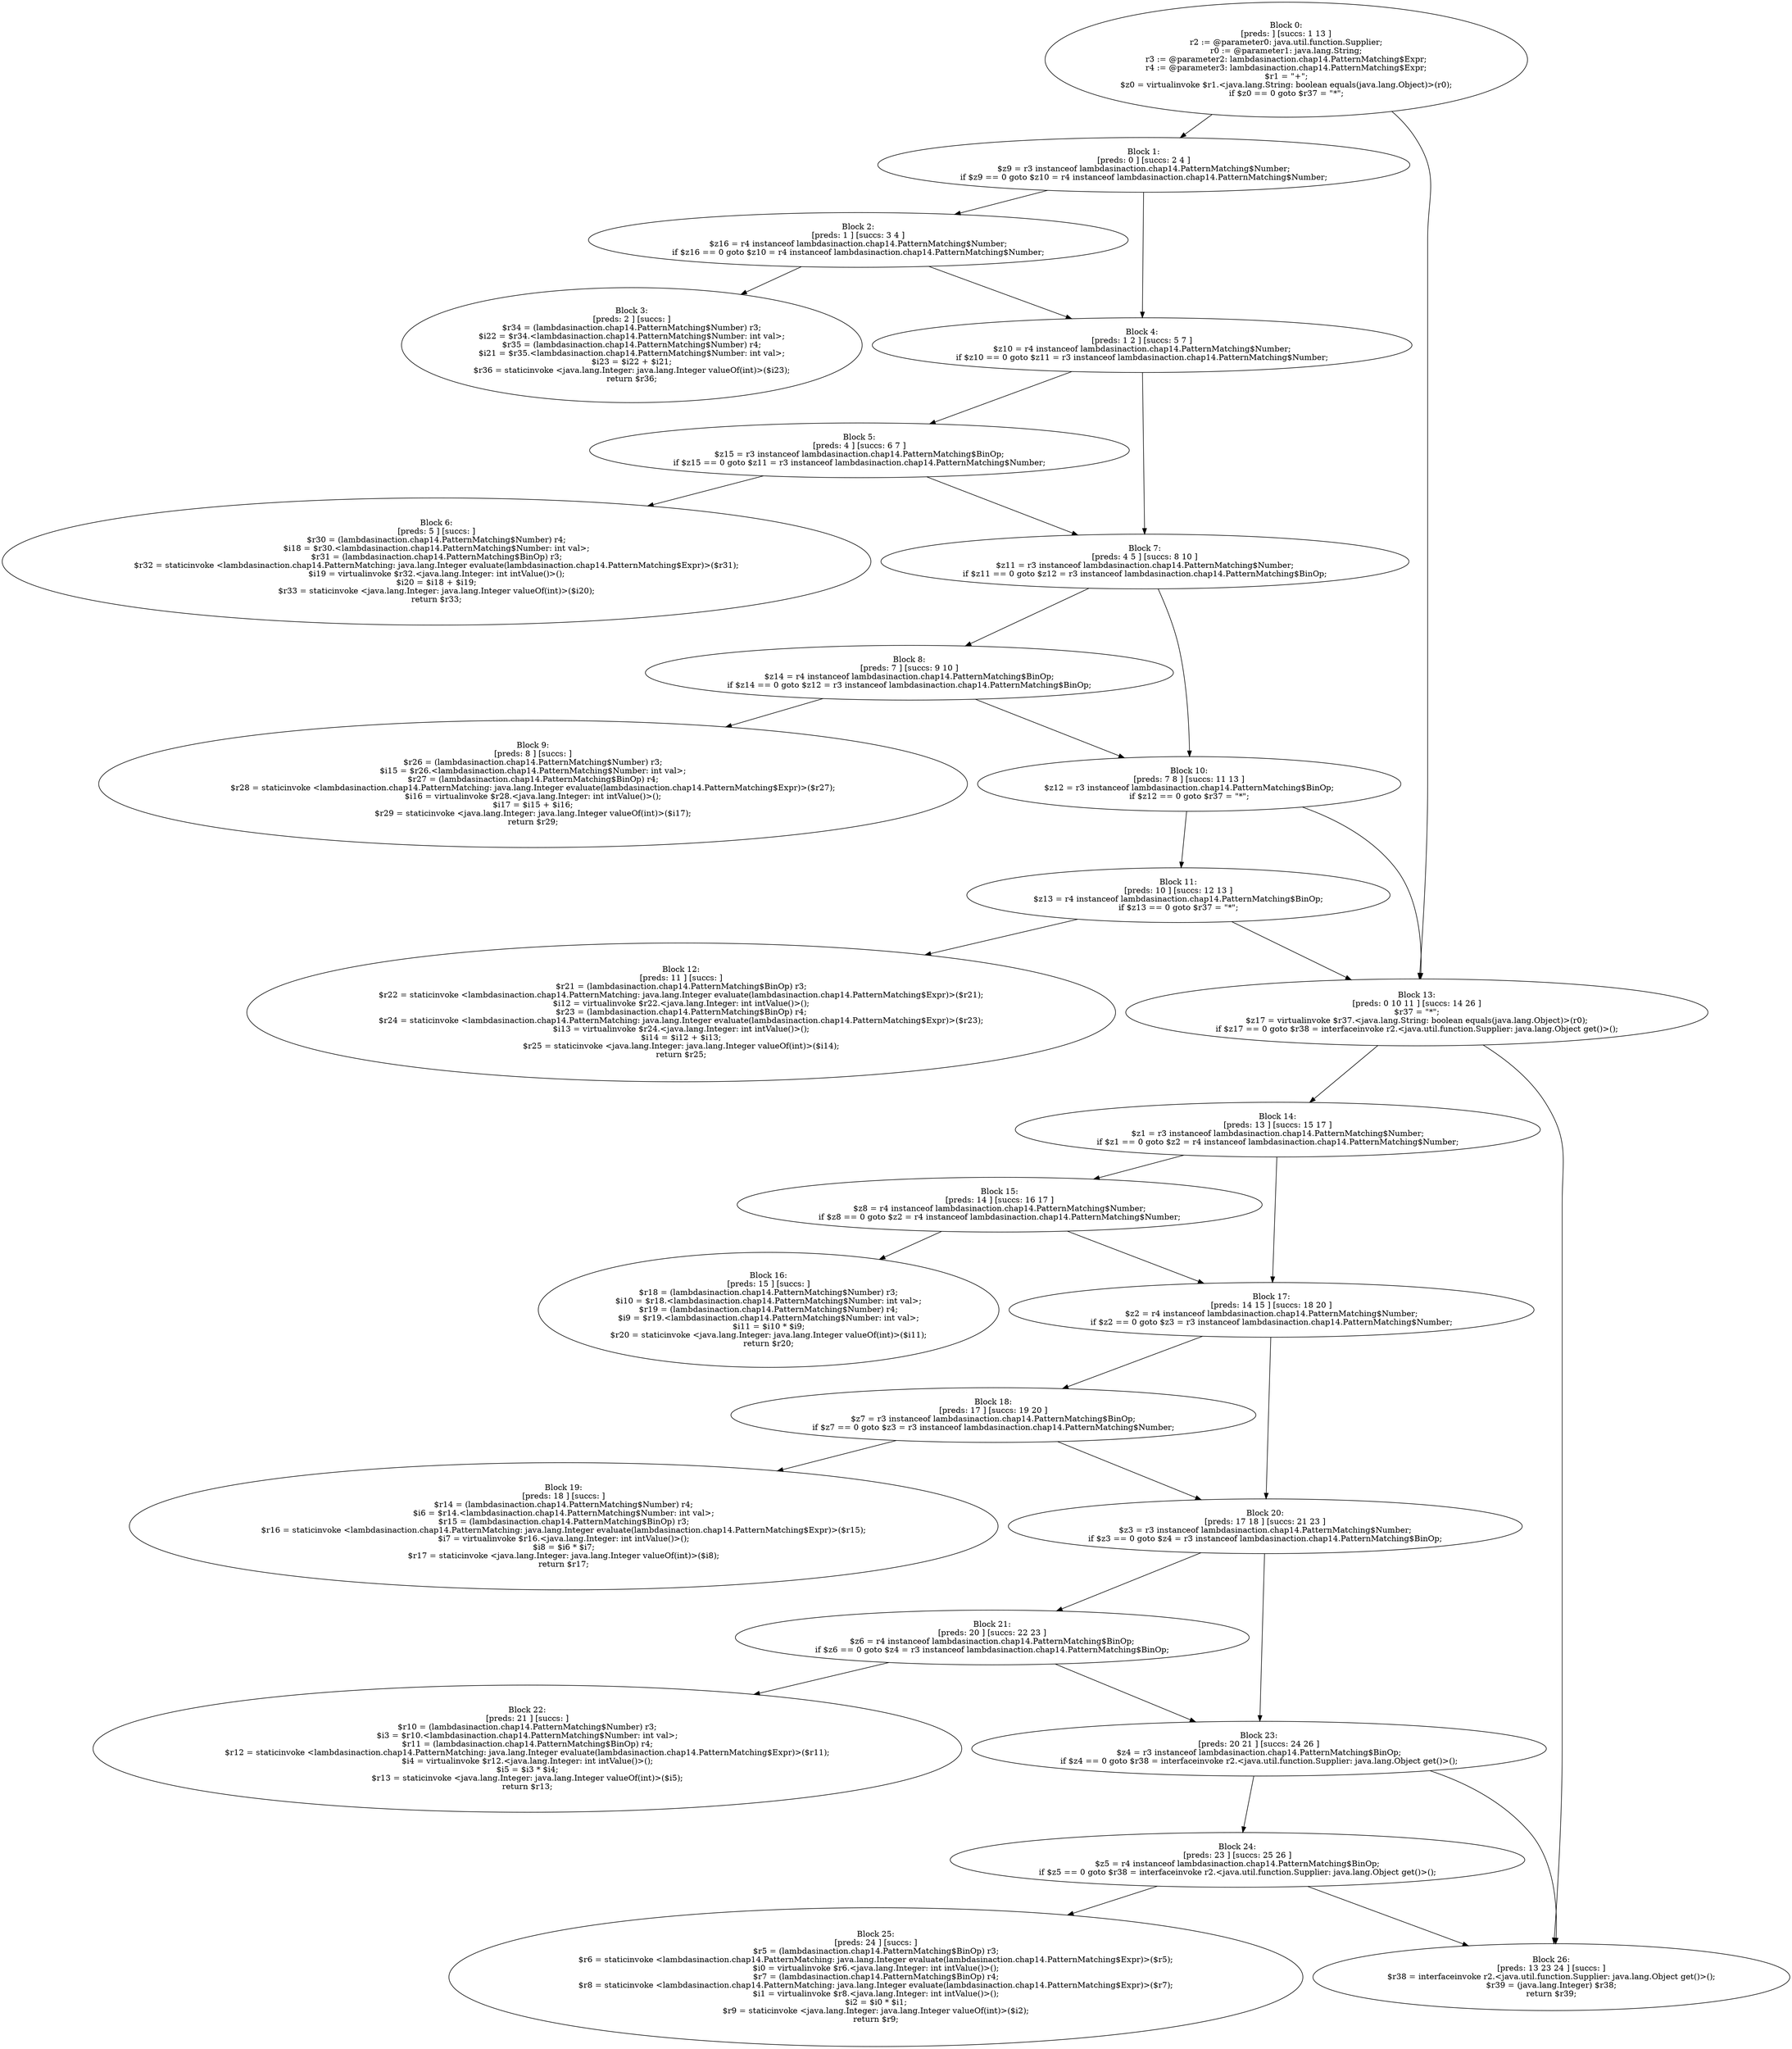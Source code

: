 digraph "unitGraph" {
    "Block 0:
[preds: ] [succs: 1 13 ]
r2 := @parameter0: java.util.function.Supplier;
r0 := @parameter1: java.lang.String;
r3 := @parameter2: lambdasinaction.chap14.PatternMatching$Expr;
r4 := @parameter3: lambdasinaction.chap14.PatternMatching$Expr;
$r1 = \"+\";
$z0 = virtualinvoke $r1.<java.lang.String: boolean equals(java.lang.Object)>(r0);
if $z0 == 0 goto $r37 = \"*\";
"
    "Block 1:
[preds: 0 ] [succs: 2 4 ]
$z9 = r3 instanceof lambdasinaction.chap14.PatternMatching$Number;
if $z9 == 0 goto $z10 = r4 instanceof lambdasinaction.chap14.PatternMatching$Number;
"
    "Block 2:
[preds: 1 ] [succs: 3 4 ]
$z16 = r4 instanceof lambdasinaction.chap14.PatternMatching$Number;
if $z16 == 0 goto $z10 = r4 instanceof lambdasinaction.chap14.PatternMatching$Number;
"
    "Block 3:
[preds: 2 ] [succs: ]
$r34 = (lambdasinaction.chap14.PatternMatching$Number) r3;
$i22 = $r34.<lambdasinaction.chap14.PatternMatching$Number: int val>;
$r35 = (lambdasinaction.chap14.PatternMatching$Number) r4;
$i21 = $r35.<lambdasinaction.chap14.PatternMatching$Number: int val>;
$i23 = $i22 + $i21;
$r36 = staticinvoke <java.lang.Integer: java.lang.Integer valueOf(int)>($i23);
return $r36;
"
    "Block 4:
[preds: 1 2 ] [succs: 5 7 ]
$z10 = r4 instanceof lambdasinaction.chap14.PatternMatching$Number;
if $z10 == 0 goto $z11 = r3 instanceof lambdasinaction.chap14.PatternMatching$Number;
"
    "Block 5:
[preds: 4 ] [succs: 6 7 ]
$z15 = r3 instanceof lambdasinaction.chap14.PatternMatching$BinOp;
if $z15 == 0 goto $z11 = r3 instanceof lambdasinaction.chap14.PatternMatching$Number;
"
    "Block 6:
[preds: 5 ] [succs: ]
$r30 = (lambdasinaction.chap14.PatternMatching$Number) r4;
$i18 = $r30.<lambdasinaction.chap14.PatternMatching$Number: int val>;
$r31 = (lambdasinaction.chap14.PatternMatching$BinOp) r3;
$r32 = staticinvoke <lambdasinaction.chap14.PatternMatching: java.lang.Integer evaluate(lambdasinaction.chap14.PatternMatching$Expr)>($r31);
$i19 = virtualinvoke $r32.<java.lang.Integer: int intValue()>();
$i20 = $i18 + $i19;
$r33 = staticinvoke <java.lang.Integer: java.lang.Integer valueOf(int)>($i20);
return $r33;
"
    "Block 7:
[preds: 4 5 ] [succs: 8 10 ]
$z11 = r3 instanceof lambdasinaction.chap14.PatternMatching$Number;
if $z11 == 0 goto $z12 = r3 instanceof lambdasinaction.chap14.PatternMatching$BinOp;
"
    "Block 8:
[preds: 7 ] [succs: 9 10 ]
$z14 = r4 instanceof lambdasinaction.chap14.PatternMatching$BinOp;
if $z14 == 0 goto $z12 = r3 instanceof lambdasinaction.chap14.PatternMatching$BinOp;
"
    "Block 9:
[preds: 8 ] [succs: ]
$r26 = (lambdasinaction.chap14.PatternMatching$Number) r3;
$i15 = $r26.<lambdasinaction.chap14.PatternMatching$Number: int val>;
$r27 = (lambdasinaction.chap14.PatternMatching$BinOp) r4;
$r28 = staticinvoke <lambdasinaction.chap14.PatternMatching: java.lang.Integer evaluate(lambdasinaction.chap14.PatternMatching$Expr)>($r27);
$i16 = virtualinvoke $r28.<java.lang.Integer: int intValue()>();
$i17 = $i15 + $i16;
$r29 = staticinvoke <java.lang.Integer: java.lang.Integer valueOf(int)>($i17);
return $r29;
"
    "Block 10:
[preds: 7 8 ] [succs: 11 13 ]
$z12 = r3 instanceof lambdasinaction.chap14.PatternMatching$BinOp;
if $z12 == 0 goto $r37 = \"*\";
"
    "Block 11:
[preds: 10 ] [succs: 12 13 ]
$z13 = r4 instanceof lambdasinaction.chap14.PatternMatching$BinOp;
if $z13 == 0 goto $r37 = \"*\";
"
    "Block 12:
[preds: 11 ] [succs: ]
$r21 = (lambdasinaction.chap14.PatternMatching$BinOp) r3;
$r22 = staticinvoke <lambdasinaction.chap14.PatternMatching: java.lang.Integer evaluate(lambdasinaction.chap14.PatternMatching$Expr)>($r21);
$i12 = virtualinvoke $r22.<java.lang.Integer: int intValue()>();
$r23 = (lambdasinaction.chap14.PatternMatching$BinOp) r4;
$r24 = staticinvoke <lambdasinaction.chap14.PatternMatching: java.lang.Integer evaluate(lambdasinaction.chap14.PatternMatching$Expr)>($r23);
$i13 = virtualinvoke $r24.<java.lang.Integer: int intValue()>();
$i14 = $i12 + $i13;
$r25 = staticinvoke <java.lang.Integer: java.lang.Integer valueOf(int)>($i14);
return $r25;
"
    "Block 13:
[preds: 0 10 11 ] [succs: 14 26 ]
$r37 = \"*\";
$z17 = virtualinvoke $r37.<java.lang.String: boolean equals(java.lang.Object)>(r0);
if $z17 == 0 goto $r38 = interfaceinvoke r2.<java.util.function.Supplier: java.lang.Object get()>();
"
    "Block 14:
[preds: 13 ] [succs: 15 17 ]
$z1 = r3 instanceof lambdasinaction.chap14.PatternMatching$Number;
if $z1 == 0 goto $z2 = r4 instanceof lambdasinaction.chap14.PatternMatching$Number;
"
    "Block 15:
[preds: 14 ] [succs: 16 17 ]
$z8 = r4 instanceof lambdasinaction.chap14.PatternMatching$Number;
if $z8 == 0 goto $z2 = r4 instanceof lambdasinaction.chap14.PatternMatching$Number;
"
    "Block 16:
[preds: 15 ] [succs: ]
$r18 = (lambdasinaction.chap14.PatternMatching$Number) r3;
$i10 = $r18.<lambdasinaction.chap14.PatternMatching$Number: int val>;
$r19 = (lambdasinaction.chap14.PatternMatching$Number) r4;
$i9 = $r19.<lambdasinaction.chap14.PatternMatching$Number: int val>;
$i11 = $i10 * $i9;
$r20 = staticinvoke <java.lang.Integer: java.lang.Integer valueOf(int)>($i11);
return $r20;
"
    "Block 17:
[preds: 14 15 ] [succs: 18 20 ]
$z2 = r4 instanceof lambdasinaction.chap14.PatternMatching$Number;
if $z2 == 0 goto $z3 = r3 instanceof lambdasinaction.chap14.PatternMatching$Number;
"
    "Block 18:
[preds: 17 ] [succs: 19 20 ]
$z7 = r3 instanceof lambdasinaction.chap14.PatternMatching$BinOp;
if $z7 == 0 goto $z3 = r3 instanceof lambdasinaction.chap14.PatternMatching$Number;
"
    "Block 19:
[preds: 18 ] [succs: ]
$r14 = (lambdasinaction.chap14.PatternMatching$Number) r4;
$i6 = $r14.<lambdasinaction.chap14.PatternMatching$Number: int val>;
$r15 = (lambdasinaction.chap14.PatternMatching$BinOp) r3;
$r16 = staticinvoke <lambdasinaction.chap14.PatternMatching: java.lang.Integer evaluate(lambdasinaction.chap14.PatternMatching$Expr)>($r15);
$i7 = virtualinvoke $r16.<java.lang.Integer: int intValue()>();
$i8 = $i6 * $i7;
$r17 = staticinvoke <java.lang.Integer: java.lang.Integer valueOf(int)>($i8);
return $r17;
"
    "Block 20:
[preds: 17 18 ] [succs: 21 23 ]
$z3 = r3 instanceof lambdasinaction.chap14.PatternMatching$Number;
if $z3 == 0 goto $z4 = r3 instanceof lambdasinaction.chap14.PatternMatching$BinOp;
"
    "Block 21:
[preds: 20 ] [succs: 22 23 ]
$z6 = r4 instanceof lambdasinaction.chap14.PatternMatching$BinOp;
if $z6 == 0 goto $z4 = r3 instanceof lambdasinaction.chap14.PatternMatching$BinOp;
"
    "Block 22:
[preds: 21 ] [succs: ]
$r10 = (lambdasinaction.chap14.PatternMatching$Number) r3;
$i3 = $r10.<lambdasinaction.chap14.PatternMatching$Number: int val>;
$r11 = (lambdasinaction.chap14.PatternMatching$BinOp) r4;
$r12 = staticinvoke <lambdasinaction.chap14.PatternMatching: java.lang.Integer evaluate(lambdasinaction.chap14.PatternMatching$Expr)>($r11);
$i4 = virtualinvoke $r12.<java.lang.Integer: int intValue()>();
$i5 = $i3 * $i4;
$r13 = staticinvoke <java.lang.Integer: java.lang.Integer valueOf(int)>($i5);
return $r13;
"
    "Block 23:
[preds: 20 21 ] [succs: 24 26 ]
$z4 = r3 instanceof lambdasinaction.chap14.PatternMatching$BinOp;
if $z4 == 0 goto $r38 = interfaceinvoke r2.<java.util.function.Supplier: java.lang.Object get()>();
"
    "Block 24:
[preds: 23 ] [succs: 25 26 ]
$z5 = r4 instanceof lambdasinaction.chap14.PatternMatching$BinOp;
if $z5 == 0 goto $r38 = interfaceinvoke r2.<java.util.function.Supplier: java.lang.Object get()>();
"
    "Block 25:
[preds: 24 ] [succs: ]
$r5 = (lambdasinaction.chap14.PatternMatching$BinOp) r3;
$r6 = staticinvoke <lambdasinaction.chap14.PatternMatching: java.lang.Integer evaluate(lambdasinaction.chap14.PatternMatching$Expr)>($r5);
$i0 = virtualinvoke $r6.<java.lang.Integer: int intValue()>();
$r7 = (lambdasinaction.chap14.PatternMatching$BinOp) r4;
$r8 = staticinvoke <lambdasinaction.chap14.PatternMatching: java.lang.Integer evaluate(lambdasinaction.chap14.PatternMatching$Expr)>($r7);
$i1 = virtualinvoke $r8.<java.lang.Integer: int intValue()>();
$i2 = $i0 * $i1;
$r9 = staticinvoke <java.lang.Integer: java.lang.Integer valueOf(int)>($i2);
return $r9;
"
    "Block 26:
[preds: 13 23 24 ] [succs: ]
$r38 = interfaceinvoke r2.<java.util.function.Supplier: java.lang.Object get()>();
$r39 = (java.lang.Integer) $r38;
return $r39;
"
    "Block 0:
[preds: ] [succs: 1 13 ]
r2 := @parameter0: java.util.function.Supplier;
r0 := @parameter1: java.lang.String;
r3 := @parameter2: lambdasinaction.chap14.PatternMatching$Expr;
r4 := @parameter3: lambdasinaction.chap14.PatternMatching$Expr;
$r1 = \"+\";
$z0 = virtualinvoke $r1.<java.lang.String: boolean equals(java.lang.Object)>(r0);
if $z0 == 0 goto $r37 = \"*\";
"->"Block 1:
[preds: 0 ] [succs: 2 4 ]
$z9 = r3 instanceof lambdasinaction.chap14.PatternMatching$Number;
if $z9 == 0 goto $z10 = r4 instanceof lambdasinaction.chap14.PatternMatching$Number;
";
    "Block 0:
[preds: ] [succs: 1 13 ]
r2 := @parameter0: java.util.function.Supplier;
r0 := @parameter1: java.lang.String;
r3 := @parameter2: lambdasinaction.chap14.PatternMatching$Expr;
r4 := @parameter3: lambdasinaction.chap14.PatternMatching$Expr;
$r1 = \"+\";
$z0 = virtualinvoke $r1.<java.lang.String: boolean equals(java.lang.Object)>(r0);
if $z0 == 0 goto $r37 = \"*\";
"->"Block 13:
[preds: 0 10 11 ] [succs: 14 26 ]
$r37 = \"*\";
$z17 = virtualinvoke $r37.<java.lang.String: boolean equals(java.lang.Object)>(r0);
if $z17 == 0 goto $r38 = interfaceinvoke r2.<java.util.function.Supplier: java.lang.Object get()>();
";
    "Block 1:
[preds: 0 ] [succs: 2 4 ]
$z9 = r3 instanceof lambdasinaction.chap14.PatternMatching$Number;
if $z9 == 0 goto $z10 = r4 instanceof lambdasinaction.chap14.PatternMatching$Number;
"->"Block 2:
[preds: 1 ] [succs: 3 4 ]
$z16 = r4 instanceof lambdasinaction.chap14.PatternMatching$Number;
if $z16 == 0 goto $z10 = r4 instanceof lambdasinaction.chap14.PatternMatching$Number;
";
    "Block 1:
[preds: 0 ] [succs: 2 4 ]
$z9 = r3 instanceof lambdasinaction.chap14.PatternMatching$Number;
if $z9 == 0 goto $z10 = r4 instanceof lambdasinaction.chap14.PatternMatching$Number;
"->"Block 4:
[preds: 1 2 ] [succs: 5 7 ]
$z10 = r4 instanceof lambdasinaction.chap14.PatternMatching$Number;
if $z10 == 0 goto $z11 = r3 instanceof lambdasinaction.chap14.PatternMatching$Number;
";
    "Block 2:
[preds: 1 ] [succs: 3 4 ]
$z16 = r4 instanceof lambdasinaction.chap14.PatternMatching$Number;
if $z16 == 0 goto $z10 = r4 instanceof lambdasinaction.chap14.PatternMatching$Number;
"->"Block 3:
[preds: 2 ] [succs: ]
$r34 = (lambdasinaction.chap14.PatternMatching$Number) r3;
$i22 = $r34.<lambdasinaction.chap14.PatternMatching$Number: int val>;
$r35 = (lambdasinaction.chap14.PatternMatching$Number) r4;
$i21 = $r35.<lambdasinaction.chap14.PatternMatching$Number: int val>;
$i23 = $i22 + $i21;
$r36 = staticinvoke <java.lang.Integer: java.lang.Integer valueOf(int)>($i23);
return $r36;
";
    "Block 2:
[preds: 1 ] [succs: 3 4 ]
$z16 = r4 instanceof lambdasinaction.chap14.PatternMatching$Number;
if $z16 == 0 goto $z10 = r4 instanceof lambdasinaction.chap14.PatternMatching$Number;
"->"Block 4:
[preds: 1 2 ] [succs: 5 7 ]
$z10 = r4 instanceof lambdasinaction.chap14.PatternMatching$Number;
if $z10 == 0 goto $z11 = r3 instanceof lambdasinaction.chap14.PatternMatching$Number;
";
    "Block 4:
[preds: 1 2 ] [succs: 5 7 ]
$z10 = r4 instanceof lambdasinaction.chap14.PatternMatching$Number;
if $z10 == 0 goto $z11 = r3 instanceof lambdasinaction.chap14.PatternMatching$Number;
"->"Block 5:
[preds: 4 ] [succs: 6 7 ]
$z15 = r3 instanceof lambdasinaction.chap14.PatternMatching$BinOp;
if $z15 == 0 goto $z11 = r3 instanceof lambdasinaction.chap14.PatternMatching$Number;
";
    "Block 4:
[preds: 1 2 ] [succs: 5 7 ]
$z10 = r4 instanceof lambdasinaction.chap14.PatternMatching$Number;
if $z10 == 0 goto $z11 = r3 instanceof lambdasinaction.chap14.PatternMatching$Number;
"->"Block 7:
[preds: 4 5 ] [succs: 8 10 ]
$z11 = r3 instanceof lambdasinaction.chap14.PatternMatching$Number;
if $z11 == 0 goto $z12 = r3 instanceof lambdasinaction.chap14.PatternMatching$BinOp;
";
    "Block 5:
[preds: 4 ] [succs: 6 7 ]
$z15 = r3 instanceof lambdasinaction.chap14.PatternMatching$BinOp;
if $z15 == 0 goto $z11 = r3 instanceof lambdasinaction.chap14.PatternMatching$Number;
"->"Block 6:
[preds: 5 ] [succs: ]
$r30 = (lambdasinaction.chap14.PatternMatching$Number) r4;
$i18 = $r30.<lambdasinaction.chap14.PatternMatching$Number: int val>;
$r31 = (lambdasinaction.chap14.PatternMatching$BinOp) r3;
$r32 = staticinvoke <lambdasinaction.chap14.PatternMatching: java.lang.Integer evaluate(lambdasinaction.chap14.PatternMatching$Expr)>($r31);
$i19 = virtualinvoke $r32.<java.lang.Integer: int intValue()>();
$i20 = $i18 + $i19;
$r33 = staticinvoke <java.lang.Integer: java.lang.Integer valueOf(int)>($i20);
return $r33;
";
    "Block 5:
[preds: 4 ] [succs: 6 7 ]
$z15 = r3 instanceof lambdasinaction.chap14.PatternMatching$BinOp;
if $z15 == 0 goto $z11 = r3 instanceof lambdasinaction.chap14.PatternMatching$Number;
"->"Block 7:
[preds: 4 5 ] [succs: 8 10 ]
$z11 = r3 instanceof lambdasinaction.chap14.PatternMatching$Number;
if $z11 == 0 goto $z12 = r3 instanceof lambdasinaction.chap14.PatternMatching$BinOp;
";
    "Block 7:
[preds: 4 5 ] [succs: 8 10 ]
$z11 = r3 instanceof lambdasinaction.chap14.PatternMatching$Number;
if $z11 == 0 goto $z12 = r3 instanceof lambdasinaction.chap14.PatternMatching$BinOp;
"->"Block 8:
[preds: 7 ] [succs: 9 10 ]
$z14 = r4 instanceof lambdasinaction.chap14.PatternMatching$BinOp;
if $z14 == 0 goto $z12 = r3 instanceof lambdasinaction.chap14.PatternMatching$BinOp;
";
    "Block 7:
[preds: 4 5 ] [succs: 8 10 ]
$z11 = r3 instanceof lambdasinaction.chap14.PatternMatching$Number;
if $z11 == 0 goto $z12 = r3 instanceof lambdasinaction.chap14.PatternMatching$BinOp;
"->"Block 10:
[preds: 7 8 ] [succs: 11 13 ]
$z12 = r3 instanceof lambdasinaction.chap14.PatternMatching$BinOp;
if $z12 == 0 goto $r37 = \"*\";
";
    "Block 8:
[preds: 7 ] [succs: 9 10 ]
$z14 = r4 instanceof lambdasinaction.chap14.PatternMatching$BinOp;
if $z14 == 0 goto $z12 = r3 instanceof lambdasinaction.chap14.PatternMatching$BinOp;
"->"Block 9:
[preds: 8 ] [succs: ]
$r26 = (lambdasinaction.chap14.PatternMatching$Number) r3;
$i15 = $r26.<lambdasinaction.chap14.PatternMatching$Number: int val>;
$r27 = (lambdasinaction.chap14.PatternMatching$BinOp) r4;
$r28 = staticinvoke <lambdasinaction.chap14.PatternMatching: java.lang.Integer evaluate(lambdasinaction.chap14.PatternMatching$Expr)>($r27);
$i16 = virtualinvoke $r28.<java.lang.Integer: int intValue()>();
$i17 = $i15 + $i16;
$r29 = staticinvoke <java.lang.Integer: java.lang.Integer valueOf(int)>($i17);
return $r29;
";
    "Block 8:
[preds: 7 ] [succs: 9 10 ]
$z14 = r4 instanceof lambdasinaction.chap14.PatternMatching$BinOp;
if $z14 == 0 goto $z12 = r3 instanceof lambdasinaction.chap14.PatternMatching$BinOp;
"->"Block 10:
[preds: 7 8 ] [succs: 11 13 ]
$z12 = r3 instanceof lambdasinaction.chap14.PatternMatching$BinOp;
if $z12 == 0 goto $r37 = \"*\";
";
    "Block 10:
[preds: 7 8 ] [succs: 11 13 ]
$z12 = r3 instanceof lambdasinaction.chap14.PatternMatching$BinOp;
if $z12 == 0 goto $r37 = \"*\";
"->"Block 11:
[preds: 10 ] [succs: 12 13 ]
$z13 = r4 instanceof lambdasinaction.chap14.PatternMatching$BinOp;
if $z13 == 0 goto $r37 = \"*\";
";
    "Block 10:
[preds: 7 8 ] [succs: 11 13 ]
$z12 = r3 instanceof lambdasinaction.chap14.PatternMatching$BinOp;
if $z12 == 0 goto $r37 = \"*\";
"->"Block 13:
[preds: 0 10 11 ] [succs: 14 26 ]
$r37 = \"*\";
$z17 = virtualinvoke $r37.<java.lang.String: boolean equals(java.lang.Object)>(r0);
if $z17 == 0 goto $r38 = interfaceinvoke r2.<java.util.function.Supplier: java.lang.Object get()>();
";
    "Block 11:
[preds: 10 ] [succs: 12 13 ]
$z13 = r4 instanceof lambdasinaction.chap14.PatternMatching$BinOp;
if $z13 == 0 goto $r37 = \"*\";
"->"Block 12:
[preds: 11 ] [succs: ]
$r21 = (lambdasinaction.chap14.PatternMatching$BinOp) r3;
$r22 = staticinvoke <lambdasinaction.chap14.PatternMatching: java.lang.Integer evaluate(lambdasinaction.chap14.PatternMatching$Expr)>($r21);
$i12 = virtualinvoke $r22.<java.lang.Integer: int intValue()>();
$r23 = (lambdasinaction.chap14.PatternMatching$BinOp) r4;
$r24 = staticinvoke <lambdasinaction.chap14.PatternMatching: java.lang.Integer evaluate(lambdasinaction.chap14.PatternMatching$Expr)>($r23);
$i13 = virtualinvoke $r24.<java.lang.Integer: int intValue()>();
$i14 = $i12 + $i13;
$r25 = staticinvoke <java.lang.Integer: java.lang.Integer valueOf(int)>($i14);
return $r25;
";
    "Block 11:
[preds: 10 ] [succs: 12 13 ]
$z13 = r4 instanceof lambdasinaction.chap14.PatternMatching$BinOp;
if $z13 == 0 goto $r37 = \"*\";
"->"Block 13:
[preds: 0 10 11 ] [succs: 14 26 ]
$r37 = \"*\";
$z17 = virtualinvoke $r37.<java.lang.String: boolean equals(java.lang.Object)>(r0);
if $z17 == 0 goto $r38 = interfaceinvoke r2.<java.util.function.Supplier: java.lang.Object get()>();
";
    "Block 13:
[preds: 0 10 11 ] [succs: 14 26 ]
$r37 = \"*\";
$z17 = virtualinvoke $r37.<java.lang.String: boolean equals(java.lang.Object)>(r0);
if $z17 == 0 goto $r38 = interfaceinvoke r2.<java.util.function.Supplier: java.lang.Object get()>();
"->"Block 14:
[preds: 13 ] [succs: 15 17 ]
$z1 = r3 instanceof lambdasinaction.chap14.PatternMatching$Number;
if $z1 == 0 goto $z2 = r4 instanceof lambdasinaction.chap14.PatternMatching$Number;
";
    "Block 13:
[preds: 0 10 11 ] [succs: 14 26 ]
$r37 = \"*\";
$z17 = virtualinvoke $r37.<java.lang.String: boolean equals(java.lang.Object)>(r0);
if $z17 == 0 goto $r38 = interfaceinvoke r2.<java.util.function.Supplier: java.lang.Object get()>();
"->"Block 26:
[preds: 13 23 24 ] [succs: ]
$r38 = interfaceinvoke r2.<java.util.function.Supplier: java.lang.Object get()>();
$r39 = (java.lang.Integer) $r38;
return $r39;
";
    "Block 14:
[preds: 13 ] [succs: 15 17 ]
$z1 = r3 instanceof lambdasinaction.chap14.PatternMatching$Number;
if $z1 == 0 goto $z2 = r4 instanceof lambdasinaction.chap14.PatternMatching$Number;
"->"Block 15:
[preds: 14 ] [succs: 16 17 ]
$z8 = r4 instanceof lambdasinaction.chap14.PatternMatching$Number;
if $z8 == 0 goto $z2 = r4 instanceof lambdasinaction.chap14.PatternMatching$Number;
";
    "Block 14:
[preds: 13 ] [succs: 15 17 ]
$z1 = r3 instanceof lambdasinaction.chap14.PatternMatching$Number;
if $z1 == 0 goto $z2 = r4 instanceof lambdasinaction.chap14.PatternMatching$Number;
"->"Block 17:
[preds: 14 15 ] [succs: 18 20 ]
$z2 = r4 instanceof lambdasinaction.chap14.PatternMatching$Number;
if $z2 == 0 goto $z3 = r3 instanceof lambdasinaction.chap14.PatternMatching$Number;
";
    "Block 15:
[preds: 14 ] [succs: 16 17 ]
$z8 = r4 instanceof lambdasinaction.chap14.PatternMatching$Number;
if $z8 == 0 goto $z2 = r4 instanceof lambdasinaction.chap14.PatternMatching$Number;
"->"Block 16:
[preds: 15 ] [succs: ]
$r18 = (lambdasinaction.chap14.PatternMatching$Number) r3;
$i10 = $r18.<lambdasinaction.chap14.PatternMatching$Number: int val>;
$r19 = (lambdasinaction.chap14.PatternMatching$Number) r4;
$i9 = $r19.<lambdasinaction.chap14.PatternMatching$Number: int val>;
$i11 = $i10 * $i9;
$r20 = staticinvoke <java.lang.Integer: java.lang.Integer valueOf(int)>($i11);
return $r20;
";
    "Block 15:
[preds: 14 ] [succs: 16 17 ]
$z8 = r4 instanceof lambdasinaction.chap14.PatternMatching$Number;
if $z8 == 0 goto $z2 = r4 instanceof lambdasinaction.chap14.PatternMatching$Number;
"->"Block 17:
[preds: 14 15 ] [succs: 18 20 ]
$z2 = r4 instanceof lambdasinaction.chap14.PatternMatching$Number;
if $z2 == 0 goto $z3 = r3 instanceof lambdasinaction.chap14.PatternMatching$Number;
";
    "Block 17:
[preds: 14 15 ] [succs: 18 20 ]
$z2 = r4 instanceof lambdasinaction.chap14.PatternMatching$Number;
if $z2 == 0 goto $z3 = r3 instanceof lambdasinaction.chap14.PatternMatching$Number;
"->"Block 18:
[preds: 17 ] [succs: 19 20 ]
$z7 = r3 instanceof lambdasinaction.chap14.PatternMatching$BinOp;
if $z7 == 0 goto $z3 = r3 instanceof lambdasinaction.chap14.PatternMatching$Number;
";
    "Block 17:
[preds: 14 15 ] [succs: 18 20 ]
$z2 = r4 instanceof lambdasinaction.chap14.PatternMatching$Number;
if $z2 == 0 goto $z3 = r3 instanceof lambdasinaction.chap14.PatternMatching$Number;
"->"Block 20:
[preds: 17 18 ] [succs: 21 23 ]
$z3 = r3 instanceof lambdasinaction.chap14.PatternMatching$Number;
if $z3 == 0 goto $z4 = r3 instanceof lambdasinaction.chap14.PatternMatching$BinOp;
";
    "Block 18:
[preds: 17 ] [succs: 19 20 ]
$z7 = r3 instanceof lambdasinaction.chap14.PatternMatching$BinOp;
if $z7 == 0 goto $z3 = r3 instanceof lambdasinaction.chap14.PatternMatching$Number;
"->"Block 19:
[preds: 18 ] [succs: ]
$r14 = (lambdasinaction.chap14.PatternMatching$Number) r4;
$i6 = $r14.<lambdasinaction.chap14.PatternMatching$Number: int val>;
$r15 = (lambdasinaction.chap14.PatternMatching$BinOp) r3;
$r16 = staticinvoke <lambdasinaction.chap14.PatternMatching: java.lang.Integer evaluate(lambdasinaction.chap14.PatternMatching$Expr)>($r15);
$i7 = virtualinvoke $r16.<java.lang.Integer: int intValue()>();
$i8 = $i6 * $i7;
$r17 = staticinvoke <java.lang.Integer: java.lang.Integer valueOf(int)>($i8);
return $r17;
";
    "Block 18:
[preds: 17 ] [succs: 19 20 ]
$z7 = r3 instanceof lambdasinaction.chap14.PatternMatching$BinOp;
if $z7 == 0 goto $z3 = r3 instanceof lambdasinaction.chap14.PatternMatching$Number;
"->"Block 20:
[preds: 17 18 ] [succs: 21 23 ]
$z3 = r3 instanceof lambdasinaction.chap14.PatternMatching$Number;
if $z3 == 0 goto $z4 = r3 instanceof lambdasinaction.chap14.PatternMatching$BinOp;
";
    "Block 20:
[preds: 17 18 ] [succs: 21 23 ]
$z3 = r3 instanceof lambdasinaction.chap14.PatternMatching$Number;
if $z3 == 0 goto $z4 = r3 instanceof lambdasinaction.chap14.PatternMatching$BinOp;
"->"Block 21:
[preds: 20 ] [succs: 22 23 ]
$z6 = r4 instanceof lambdasinaction.chap14.PatternMatching$BinOp;
if $z6 == 0 goto $z4 = r3 instanceof lambdasinaction.chap14.PatternMatching$BinOp;
";
    "Block 20:
[preds: 17 18 ] [succs: 21 23 ]
$z3 = r3 instanceof lambdasinaction.chap14.PatternMatching$Number;
if $z3 == 0 goto $z4 = r3 instanceof lambdasinaction.chap14.PatternMatching$BinOp;
"->"Block 23:
[preds: 20 21 ] [succs: 24 26 ]
$z4 = r3 instanceof lambdasinaction.chap14.PatternMatching$BinOp;
if $z4 == 0 goto $r38 = interfaceinvoke r2.<java.util.function.Supplier: java.lang.Object get()>();
";
    "Block 21:
[preds: 20 ] [succs: 22 23 ]
$z6 = r4 instanceof lambdasinaction.chap14.PatternMatching$BinOp;
if $z6 == 0 goto $z4 = r3 instanceof lambdasinaction.chap14.PatternMatching$BinOp;
"->"Block 22:
[preds: 21 ] [succs: ]
$r10 = (lambdasinaction.chap14.PatternMatching$Number) r3;
$i3 = $r10.<lambdasinaction.chap14.PatternMatching$Number: int val>;
$r11 = (lambdasinaction.chap14.PatternMatching$BinOp) r4;
$r12 = staticinvoke <lambdasinaction.chap14.PatternMatching: java.lang.Integer evaluate(lambdasinaction.chap14.PatternMatching$Expr)>($r11);
$i4 = virtualinvoke $r12.<java.lang.Integer: int intValue()>();
$i5 = $i3 * $i4;
$r13 = staticinvoke <java.lang.Integer: java.lang.Integer valueOf(int)>($i5);
return $r13;
";
    "Block 21:
[preds: 20 ] [succs: 22 23 ]
$z6 = r4 instanceof lambdasinaction.chap14.PatternMatching$BinOp;
if $z6 == 0 goto $z4 = r3 instanceof lambdasinaction.chap14.PatternMatching$BinOp;
"->"Block 23:
[preds: 20 21 ] [succs: 24 26 ]
$z4 = r3 instanceof lambdasinaction.chap14.PatternMatching$BinOp;
if $z4 == 0 goto $r38 = interfaceinvoke r2.<java.util.function.Supplier: java.lang.Object get()>();
";
    "Block 23:
[preds: 20 21 ] [succs: 24 26 ]
$z4 = r3 instanceof lambdasinaction.chap14.PatternMatching$BinOp;
if $z4 == 0 goto $r38 = interfaceinvoke r2.<java.util.function.Supplier: java.lang.Object get()>();
"->"Block 24:
[preds: 23 ] [succs: 25 26 ]
$z5 = r4 instanceof lambdasinaction.chap14.PatternMatching$BinOp;
if $z5 == 0 goto $r38 = interfaceinvoke r2.<java.util.function.Supplier: java.lang.Object get()>();
";
    "Block 23:
[preds: 20 21 ] [succs: 24 26 ]
$z4 = r3 instanceof lambdasinaction.chap14.PatternMatching$BinOp;
if $z4 == 0 goto $r38 = interfaceinvoke r2.<java.util.function.Supplier: java.lang.Object get()>();
"->"Block 26:
[preds: 13 23 24 ] [succs: ]
$r38 = interfaceinvoke r2.<java.util.function.Supplier: java.lang.Object get()>();
$r39 = (java.lang.Integer) $r38;
return $r39;
";
    "Block 24:
[preds: 23 ] [succs: 25 26 ]
$z5 = r4 instanceof lambdasinaction.chap14.PatternMatching$BinOp;
if $z5 == 0 goto $r38 = interfaceinvoke r2.<java.util.function.Supplier: java.lang.Object get()>();
"->"Block 25:
[preds: 24 ] [succs: ]
$r5 = (lambdasinaction.chap14.PatternMatching$BinOp) r3;
$r6 = staticinvoke <lambdasinaction.chap14.PatternMatching: java.lang.Integer evaluate(lambdasinaction.chap14.PatternMatching$Expr)>($r5);
$i0 = virtualinvoke $r6.<java.lang.Integer: int intValue()>();
$r7 = (lambdasinaction.chap14.PatternMatching$BinOp) r4;
$r8 = staticinvoke <lambdasinaction.chap14.PatternMatching: java.lang.Integer evaluate(lambdasinaction.chap14.PatternMatching$Expr)>($r7);
$i1 = virtualinvoke $r8.<java.lang.Integer: int intValue()>();
$i2 = $i0 * $i1;
$r9 = staticinvoke <java.lang.Integer: java.lang.Integer valueOf(int)>($i2);
return $r9;
";
    "Block 24:
[preds: 23 ] [succs: 25 26 ]
$z5 = r4 instanceof lambdasinaction.chap14.PatternMatching$BinOp;
if $z5 == 0 goto $r38 = interfaceinvoke r2.<java.util.function.Supplier: java.lang.Object get()>();
"->"Block 26:
[preds: 13 23 24 ] [succs: ]
$r38 = interfaceinvoke r2.<java.util.function.Supplier: java.lang.Object get()>();
$r39 = (java.lang.Integer) $r38;
return $r39;
";
}
